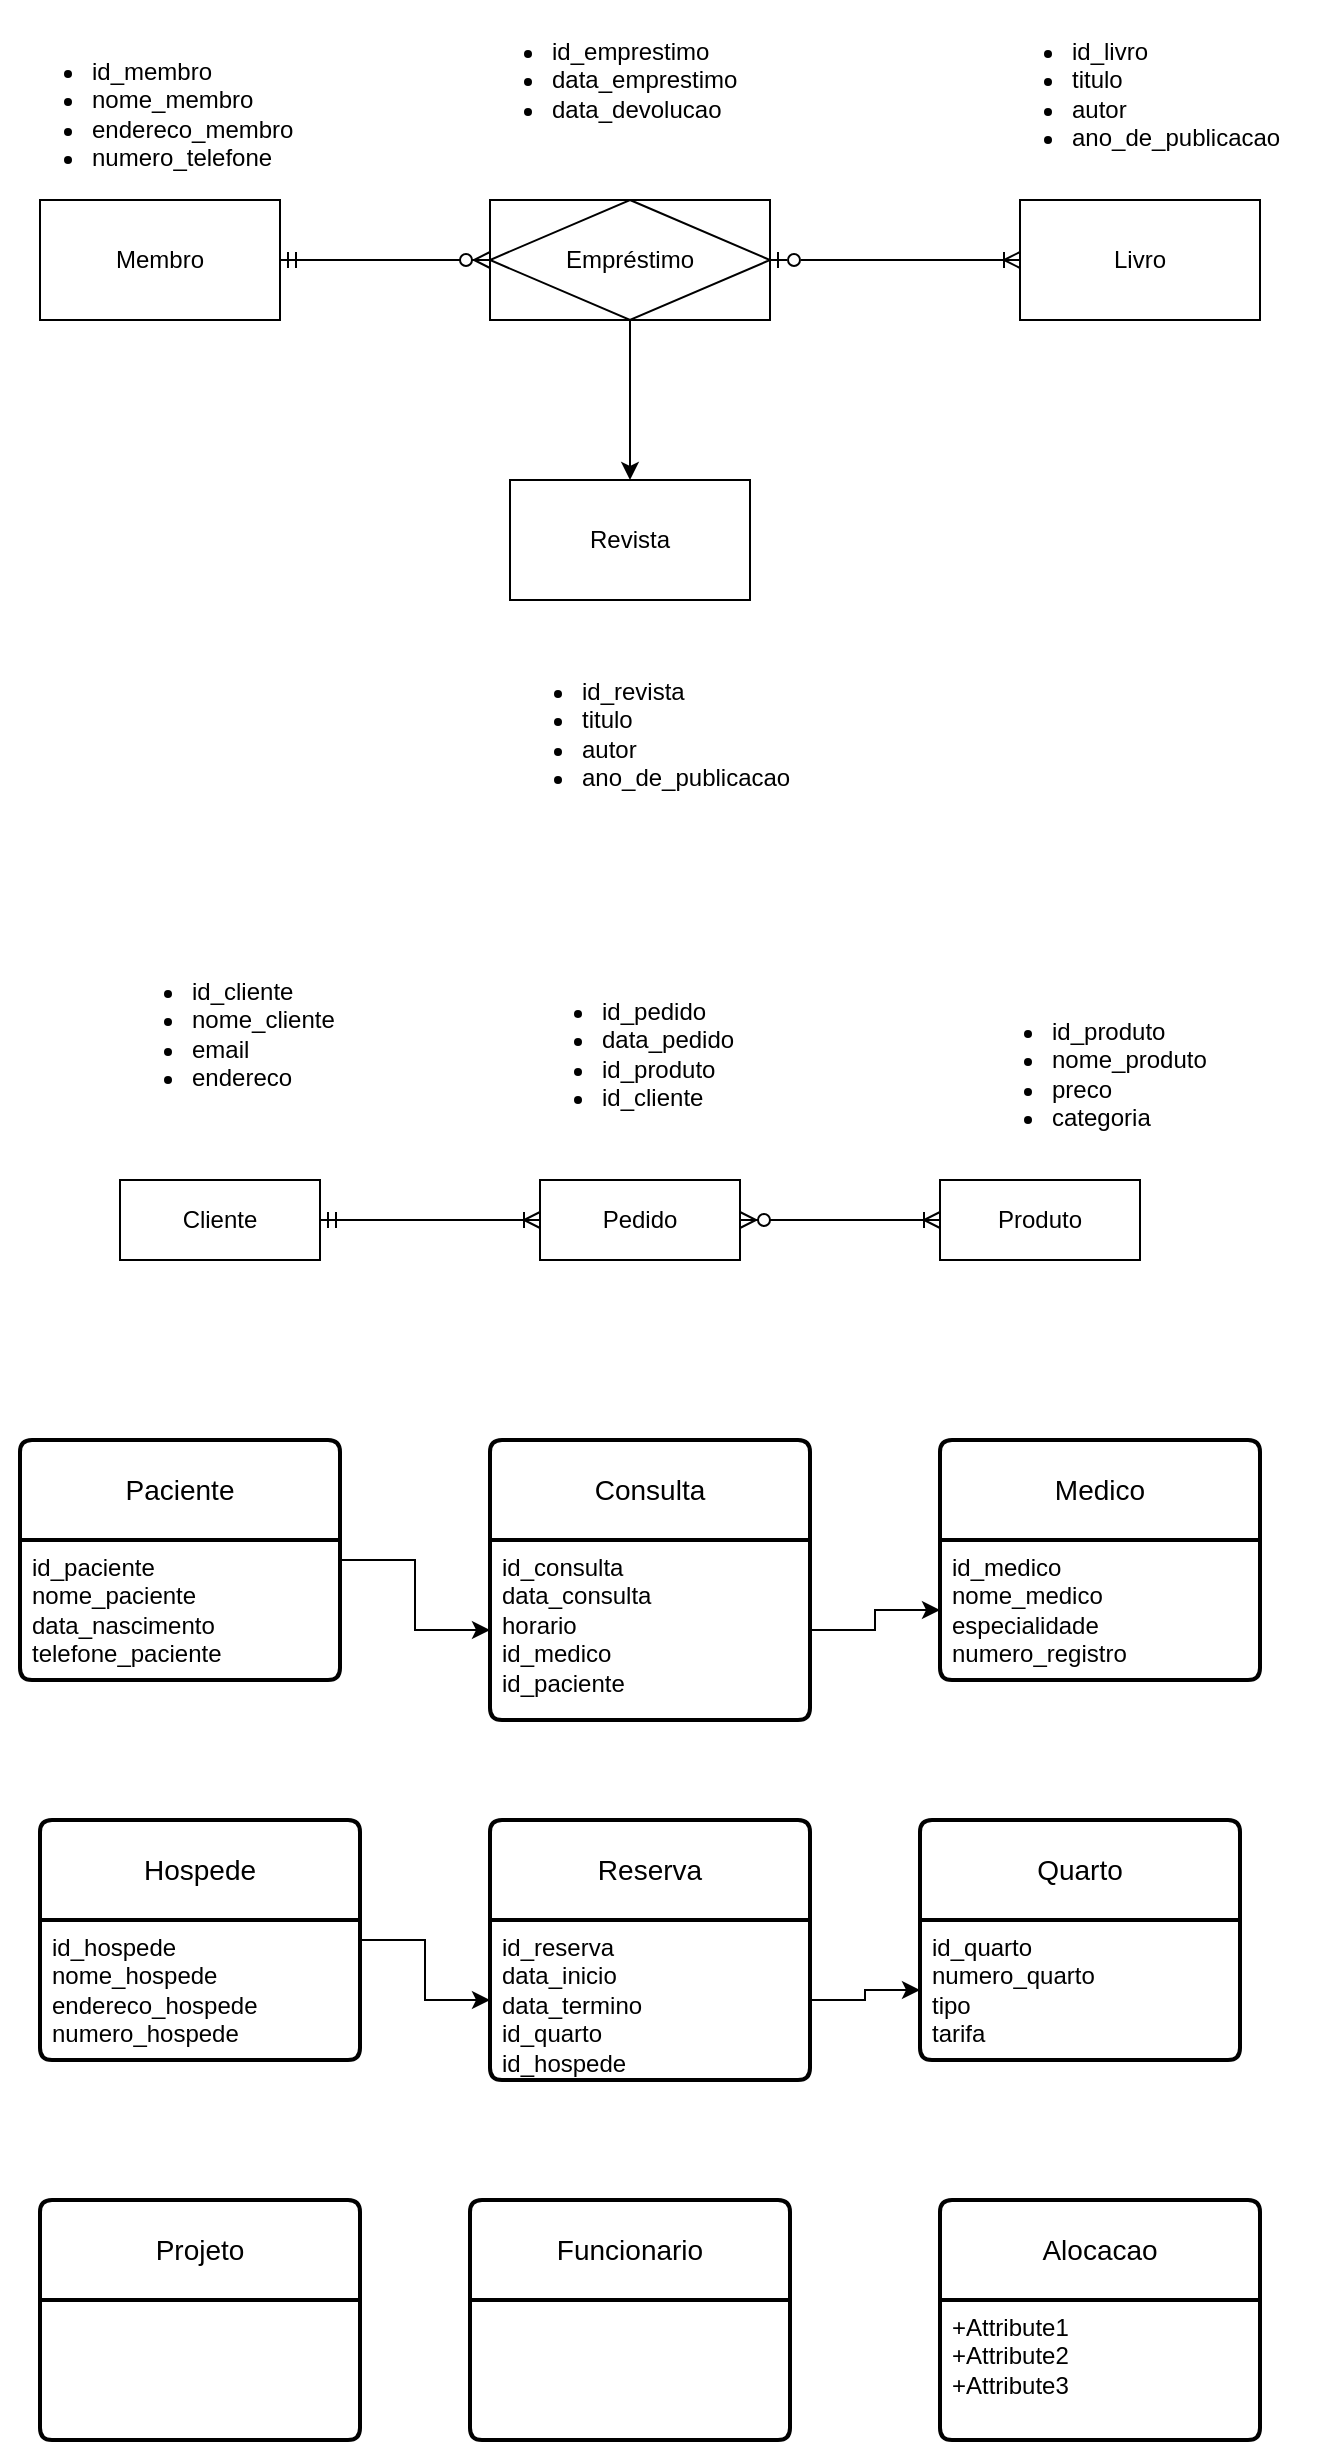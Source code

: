 <mxfile version="24.4.8" type="device">
  <diagram id="R2lEEEUBdFMjLlhIrx00" name="Page-1">
    <mxGraphModel dx="856" dy="544" grid="1" gridSize="10" guides="1" tooltips="1" connect="1" arrows="1" fold="1" page="1" pageScale="1" pageWidth="850" pageHeight="1100" math="0" shadow="0" extFonts="Permanent Marker^https://fonts.googleapis.com/css?family=Permanent+Marker">
      <root>
        <mxCell id="0" />
        <mxCell id="1" parent="0" />
        <mxCell id="2EDSjiiMvzeXfJVmKUmL-1" value="Membro" style="rounded=0;whiteSpace=wrap;html=1;" vertex="1" parent="1">
          <mxGeometry x="130" y="200" width="120" height="60" as="geometry" />
        </mxCell>
        <mxCell id="2EDSjiiMvzeXfJVmKUmL-12" value="" style="edgeStyle=orthogonalEdgeStyle;rounded=0;orthogonalLoop=1;jettySize=auto;html=1;endArrow=ERoneToMany;endFill=0;startArrow=ERzeroToOne;startFill=0;" edge="1" parent="1" source="2EDSjiiMvzeXfJVmKUmL-10" target="2EDSjiiMvzeXfJVmKUmL-11">
          <mxGeometry relative="1" as="geometry" />
        </mxCell>
        <mxCell id="2EDSjiiMvzeXfJVmKUmL-14" value="" style="edgeStyle=orthogonalEdgeStyle;rounded=0;orthogonalLoop=1;jettySize=auto;html=1;" edge="1" parent="1" source="2EDSjiiMvzeXfJVmKUmL-10" target="2EDSjiiMvzeXfJVmKUmL-13">
          <mxGeometry relative="1" as="geometry" />
        </mxCell>
        <mxCell id="2EDSjiiMvzeXfJVmKUmL-10" value="Empréstimo" style="shape=associativeEntity;whiteSpace=wrap;html=1;align=center;" vertex="1" parent="1">
          <mxGeometry x="355" y="200" width="140" height="60" as="geometry" />
        </mxCell>
        <mxCell id="2EDSjiiMvzeXfJVmKUmL-11" value="Livro" style="whiteSpace=wrap;html=1;" vertex="1" parent="1">
          <mxGeometry x="620" y="200" width="120" height="60" as="geometry" />
        </mxCell>
        <mxCell id="2EDSjiiMvzeXfJVmKUmL-13" value="Revista" style="whiteSpace=wrap;html=1;" vertex="1" parent="1">
          <mxGeometry x="365" y="340" width="120" height="60" as="geometry" />
        </mxCell>
        <mxCell id="2EDSjiiMvzeXfJVmKUmL-18" value="" style="edgeStyle=entityRelationEdgeStyle;fontSize=12;html=1;endArrow=ERzeroToMany;startArrow=ERmandOne;rounded=0;entryX=0;entryY=0.5;entryDx=0;entryDy=0;startFill=0;" edge="1" parent="1" source="2EDSjiiMvzeXfJVmKUmL-1" target="2EDSjiiMvzeXfJVmKUmL-10">
          <mxGeometry width="100" height="100" relative="1" as="geometry">
            <mxPoint x="250" y="370" as="sourcePoint" />
            <mxPoint x="350" y="270" as="targetPoint" />
          </mxGeometry>
        </mxCell>
        <mxCell id="2EDSjiiMvzeXfJVmKUmL-19" value="&lt;ul&gt;&lt;li&gt;id_emprestimo&lt;/li&gt;&lt;li&gt;data_emprestimo&lt;/li&gt;&lt;li&gt;data_devolucao&lt;/li&gt;&lt;/ul&gt;" style="text;strokeColor=none;fillColor=none;spacingLeft=4;spacingRight=4;overflow=hidden;rotatable=0;points=[[0,0.5],[1,0.5]];portConstraint=eastwest;fontSize=12;whiteSpace=wrap;html=1;" vertex="1" parent="1">
          <mxGeometry x="340" y="100" width="145" height="90" as="geometry" />
        </mxCell>
        <mxCell id="2EDSjiiMvzeXfJVmKUmL-20" value="&lt;ul&gt;&lt;li&gt;id_membro&lt;/li&gt;&lt;li&gt;nome_membro&lt;/li&gt;&lt;li&gt;endereco_membro&lt;/li&gt;&lt;li&gt;numero_telefone&lt;/li&gt;&lt;/ul&gt;" style="text;strokeColor=none;fillColor=none;spacingLeft=4;spacingRight=4;overflow=hidden;rotatable=0;points=[[0,0.5],[1,0.5]];portConstraint=eastwest;fontSize=12;whiteSpace=wrap;html=1;" vertex="1" parent="1">
          <mxGeometry x="110" y="110" width="170" height="90" as="geometry" />
        </mxCell>
        <mxCell id="2EDSjiiMvzeXfJVmKUmL-22" value="&lt;ul&gt;&lt;li&gt;id_livro&lt;/li&gt;&lt;li&gt;titulo&lt;/li&gt;&lt;li&gt;autor&lt;/li&gt;&lt;li&gt;ano_de_publicacao&lt;/li&gt;&lt;/ul&gt;" style="text;strokeColor=none;fillColor=none;spacingLeft=4;spacingRight=4;overflow=hidden;rotatable=0;points=[[0,0.5],[1,0.5]];portConstraint=eastwest;fontSize=12;whiteSpace=wrap;html=1;" vertex="1" parent="1">
          <mxGeometry x="600" y="100" width="170" height="90" as="geometry" />
        </mxCell>
        <mxCell id="2EDSjiiMvzeXfJVmKUmL-38" value="&lt;ul&gt;&lt;li&gt;id_revista&lt;/li&gt;&lt;li&gt;titulo&lt;/li&gt;&lt;li&gt;autor&lt;/li&gt;&lt;li&gt;ano_de_publicacao&lt;/li&gt;&lt;/ul&gt;" style="text;strokeColor=none;fillColor=none;spacingLeft=4;spacingRight=4;overflow=hidden;rotatable=0;points=[[0,0.5],[1,0.5]];portConstraint=eastwest;fontSize=12;whiteSpace=wrap;html=1;" vertex="1" parent="1">
          <mxGeometry x="355" y="420" width="170" height="90" as="geometry" />
        </mxCell>
        <mxCell id="2EDSjiiMvzeXfJVmKUmL-39" value="Cliente" style="whiteSpace=wrap;html=1;align=center;" vertex="1" parent="1">
          <mxGeometry x="170" y="690" width="100" height="40" as="geometry" />
        </mxCell>
        <mxCell id="2EDSjiiMvzeXfJVmKUmL-40" value="Produto" style="whiteSpace=wrap;html=1;align=center;" vertex="1" parent="1">
          <mxGeometry x="580" y="690" width="100" height="40" as="geometry" />
        </mxCell>
        <mxCell id="2EDSjiiMvzeXfJVmKUmL-41" value="Pedido" style="whiteSpace=wrap;html=1;align=center;" vertex="1" parent="1">
          <mxGeometry x="380" y="690" width="100" height="40" as="geometry" />
        </mxCell>
        <mxCell id="2EDSjiiMvzeXfJVmKUmL-46" value="&lt;ul&gt;&lt;li&gt;id_produto&lt;/li&gt;&lt;li&gt;nome_produto&lt;/li&gt;&lt;li&gt;preco&lt;/li&gt;&lt;li&gt;categoria&lt;/li&gt;&lt;/ul&gt;" style="text;strokeColor=none;fillColor=none;spacingLeft=4;spacingRight=4;overflow=hidden;rotatable=0;points=[[0,0.5],[1,0.5]];portConstraint=eastwest;fontSize=12;whiteSpace=wrap;html=1;" vertex="1" parent="1">
          <mxGeometry x="590" y="590" width="160" height="80" as="geometry" />
        </mxCell>
        <mxCell id="2EDSjiiMvzeXfJVmKUmL-47" value="&lt;ul&gt;&lt;li&gt;id_pedido&lt;/li&gt;&lt;li&gt;data_pedido&lt;/li&gt;&lt;li&gt;id_produto&lt;/li&gt;&lt;li&gt;id_cliente&lt;/li&gt;&lt;/ul&gt;" style="text;strokeColor=none;fillColor=none;spacingLeft=4;spacingRight=4;overflow=hidden;rotatable=0;points=[[0,0.5],[1,0.5]];portConstraint=eastwest;fontSize=12;whiteSpace=wrap;html=1;" vertex="1" parent="1">
          <mxGeometry x="365" y="580" width="160" height="80" as="geometry" />
        </mxCell>
        <mxCell id="2EDSjiiMvzeXfJVmKUmL-48" value="&lt;ul&gt;&lt;li&gt;id_cliente&lt;/li&gt;&lt;li&gt;nome_cliente&lt;/li&gt;&lt;li&gt;email&lt;/li&gt;&lt;li&gt;endereco&lt;/li&gt;&lt;/ul&gt;" style="text;strokeColor=none;fillColor=none;spacingLeft=4;spacingRight=4;overflow=hidden;rotatable=0;points=[[0,0.5],[1,0.5]];portConstraint=eastwest;fontSize=12;whiteSpace=wrap;html=1;" vertex="1" parent="1">
          <mxGeometry x="160" y="570" width="160" height="80" as="geometry" />
        </mxCell>
        <mxCell id="2EDSjiiMvzeXfJVmKUmL-49" value="" style="edgeStyle=entityRelationEdgeStyle;fontSize=12;html=1;endArrow=ERoneToMany;startArrow=ERmandOne;rounded=0;exitX=1;exitY=0.5;exitDx=0;exitDy=0;entryX=0;entryY=0.5;entryDx=0;entryDy=0;" edge="1" parent="1" source="2EDSjiiMvzeXfJVmKUmL-39" target="2EDSjiiMvzeXfJVmKUmL-41">
          <mxGeometry width="100" height="100" relative="1" as="geometry">
            <mxPoint x="300" y="790" as="sourcePoint" />
            <mxPoint x="400" y="690" as="targetPoint" />
          </mxGeometry>
        </mxCell>
        <mxCell id="2EDSjiiMvzeXfJVmKUmL-50" value="" style="edgeStyle=entityRelationEdgeStyle;fontSize=12;html=1;endArrow=ERoneToMany;startArrow=ERzeroToMany;rounded=0;exitX=1;exitY=0.5;exitDx=0;exitDy=0;entryX=0;entryY=0.5;entryDx=0;entryDy=0;" edge="1" parent="1" source="2EDSjiiMvzeXfJVmKUmL-41" target="2EDSjiiMvzeXfJVmKUmL-40">
          <mxGeometry width="100" height="100" relative="1" as="geometry">
            <mxPoint x="480" y="860" as="sourcePoint" />
            <mxPoint x="580" y="760" as="targetPoint" />
          </mxGeometry>
        </mxCell>
        <mxCell id="2EDSjiiMvzeXfJVmKUmL-53" value="Medico" style="swimlane;childLayout=stackLayout;horizontal=1;startSize=50;horizontalStack=0;rounded=1;fontSize=14;fontStyle=0;strokeWidth=2;resizeParent=0;resizeLast=1;shadow=0;dashed=0;align=center;arcSize=4;whiteSpace=wrap;html=1;" vertex="1" parent="1">
          <mxGeometry x="580" y="820" width="160" height="120" as="geometry" />
        </mxCell>
        <mxCell id="2EDSjiiMvzeXfJVmKUmL-54" value="id_medico&lt;div&gt;nome_medico&lt;/div&gt;&lt;div&gt;especialidade&lt;/div&gt;&lt;div&gt;numero_registro&lt;/div&gt;&lt;div&gt;&lt;br&gt;&lt;/div&gt;" style="align=left;strokeColor=none;fillColor=none;spacingLeft=4;fontSize=12;verticalAlign=top;resizable=0;rotatable=0;part=1;html=1;" vertex="1" parent="2EDSjiiMvzeXfJVmKUmL-53">
          <mxGeometry y="50" width="160" height="70" as="geometry" />
        </mxCell>
        <mxCell id="2EDSjiiMvzeXfJVmKUmL-66" value="" style="edgeStyle=orthogonalEdgeStyle;rounded=0;orthogonalLoop=1;jettySize=auto;html=1;" edge="1" parent="1" source="2EDSjiiMvzeXfJVmKUmL-55" target="2EDSjiiMvzeXfJVmKUmL-58">
          <mxGeometry relative="1" as="geometry" />
        </mxCell>
        <mxCell id="2EDSjiiMvzeXfJVmKUmL-55" value="Paciente" style="swimlane;childLayout=stackLayout;horizontal=1;startSize=50;horizontalStack=0;rounded=1;fontSize=14;fontStyle=0;strokeWidth=2;resizeParent=0;resizeLast=1;shadow=0;dashed=0;align=center;arcSize=4;whiteSpace=wrap;html=1;" vertex="1" parent="1">
          <mxGeometry x="120" y="820" width="160" height="120" as="geometry" />
        </mxCell>
        <mxCell id="2EDSjiiMvzeXfJVmKUmL-56" value="id_paciente&lt;div&gt;nome_paciente&lt;/div&gt;&lt;div&gt;data_nascimento&lt;/div&gt;&lt;div&gt;telefone_paciente&lt;br&gt;&lt;/div&gt;" style="align=left;strokeColor=none;fillColor=none;spacingLeft=4;fontSize=12;verticalAlign=top;resizable=0;rotatable=0;part=1;html=1;" vertex="1" parent="2EDSjiiMvzeXfJVmKUmL-55">
          <mxGeometry y="50" width="160" height="70" as="geometry" />
        </mxCell>
        <mxCell id="2EDSjiiMvzeXfJVmKUmL-57" value="Consulta" style="swimlane;childLayout=stackLayout;horizontal=1;startSize=50;horizontalStack=0;rounded=1;fontSize=14;fontStyle=0;strokeWidth=2;resizeParent=0;resizeLast=1;shadow=0;dashed=0;align=center;arcSize=4;whiteSpace=wrap;html=1;" vertex="1" parent="1">
          <mxGeometry x="355" y="820" width="160" height="140" as="geometry" />
        </mxCell>
        <mxCell id="2EDSjiiMvzeXfJVmKUmL-58" value="id_consulta&lt;div&gt;data_consulta&lt;/div&gt;&lt;div&gt;horario&lt;/div&gt;&lt;div&gt;id_medico&lt;/div&gt;&lt;div&gt;id_paciente&lt;/div&gt;" style="align=left;strokeColor=none;fillColor=none;spacingLeft=4;fontSize=12;verticalAlign=top;resizable=0;rotatable=0;part=1;html=1;" vertex="1" parent="2EDSjiiMvzeXfJVmKUmL-57">
          <mxGeometry y="50" width="160" height="90" as="geometry" />
        </mxCell>
        <mxCell id="2EDSjiiMvzeXfJVmKUmL-60" value="Quarto" style="swimlane;childLayout=stackLayout;horizontal=1;startSize=50;horizontalStack=0;rounded=1;fontSize=14;fontStyle=0;strokeWidth=2;resizeParent=0;resizeLast=1;shadow=0;dashed=0;align=center;arcSize=4;whiteSpace=wrap;html=1;" vertex="1" parent="1">
          <mxGeometry x="570" y="1010" width="160" height="120" as="geometry" />
        </mxCell>
        <mxCell id="2EDSjiiMvzeXfJVmKUmL-61" value="id_quarto&lt;div&gt;numero_quarto&lt;/div&gt;&lt;div&gt;tipo&lt;/div&gt;&lt;div&gt;tarifa&lt;/div&gt;" style="align=left;strokeColor=none;fillColor=none;spacingLeft=4;fontSize=12;verticalAlign=top;resizable=0;rotatable=0;part=1;html=1;" vertex="1" parent="2EDSjiiMvzeXfJVmKUmL-60">
          <mxGeometry y="50" width="160" height="70" as="geometry" />
        </mxCell>
        <mxCell id="2EDSjiiMvzeXfJVmKUmL-68" value="" style="edgeStyle=orthogonalEdgeStyle;rounded=0;orthogonalLoop=1;jettySize=auto;html=1;" edge="1" parent="1" source="2EDSjiiMvzeXfJVmKUmL-62" target="2EDSjiiMvzeXfJVmKUmL-65">
          <mxGeometry relative="1" as="geometry" />
        </mxCell>
        <mxCell id="2EDSjiiMvzeXfJVmKUmL-62" value="Hospede" style="swimlane;childLayout=stackLayout;horizontal=1;startSize=50;horizontalStack=0;rounded=1;fontSize=14;fontStyle=0;strokeWidth=2;resizeParent=0;resizeLast=1;shadow=0;dashed=0;align=center;arcSize=4;whiteSpace=wrap;html=1;" vertex="1" parent="1">
          <mxGeometry x="130" y="1010" width="160" height="120" as="geometry" />
        </mxCell>
        <mxCell id="2EDSjiiMvzeXfJVmKUmL-63" value="id_hospede&lt;div&gt;nome_hospede&lt;/div&gt;&lt;div&gt;endereco_hospede&lt;/div&gt;&lt;div&gt;numero_hospede&lt;/div&gt;" style="align=left;strokeColor=none;fillColor=none;spacingLeft=4;fontSize=12;verticalAlign=top;resizable=0;rotatable=0;part=1;html=1;" vertex="1" parent="2EDSjiiMvzeXfJVmKUmL-62">
          <mxGeometry y="50" width="160" height="70" as="geometry" />
        </mxCell>
        <mxCell id="2EDSjiiMvzeXfJVmKUmL-64" value="Reserva" style="swimlane;childLayout=stackLayout;horizontal=1;startSize=50;horizontalStack=0;rounded=1;fontSize=14;fontStyle=0;strokeWidth=2;resizeParent=0;resizeLast=1;shadow=0;dashed=0;align=center;arcSize=4;whiteSpace=wrap;html=1;" vertex="1" parent="1">
          <mxGeometry x="355" y="1010" width="160" height="130" as="geometry" />
        </mxCell>
        <mxCell id="2EDSjiiMvzeXfJVmKUmL-65" value="id_reserva&lt;div&gt;data_inicio&lt;/div&gt;&lt;div&gt;data_termino&lt;/div&gt;&lt;div&gt;id_quarto&lt;/div&gt;&lt;div&gt;id_hospede&lt;/div&gt;" style="align=left;strokeColor=none;fillColor=none;spacingLeft=4;fontSize=12;verticalAlign=top;resizable=0;rotatable=0;part=1;html=1;" vertex="1" parent="2EDSjiiMvzeXfJVmKUmL-64">
          <mxGeometry y="50" width="160" height="80" as="geometry" />
        </mxCell>
        <mxCell id="2EDSjiiMvzeXfJVmKUmL-67" value="" style="edgeStyle=orthogonalEdgeStyle;rounded=0;orthogonalLoop=1;jettySize=auto;html=1;" edge="1" parent="1" source="2EDSjiiMvzeXfJVmKUmL-58" target="2EDSjiiMvzeXfJVmKUmL-54">
          <mxGeometry relative="1" as="geometry" />
        </mxCell>
        <mxCell id="2EDSjiiMvzeXfJVmKUmL-69" value="" style="edgeStyle=orthogonalEdgeStyle;rounded=0;orthogonalLoop=1;jettySize=auto;html=1;" edge="1" parent="1" source="2EDSjiiMvzeXfJVmKUmL-65" target="2EDSjiiMvzeXfJVmKUmL-61">
          <mxGeometry relative="1" as="geometry" />
        </mxCell>
        <mxCell id="2EDSjiiMvzeXfJVmKUmL-70" value="Projeto" style="swimlane;childLayout=stackLayout;horizontal=1;startSize=50;horizontalStack=0;rounded=1;fontSize=14;fontStyle=0;strokeWidth=2;resizeParent=0;resizeLast=1;shadow=0;dashed=0;align=center;arcSize=4;whiteSpace=wrap;html=1;" vertex="1" parent="1">
          <mxGeometry x="130" y="1200" width="160" height="120" as="geometry" />
        </mxCell>
        <mxCell id="2EDSjiiMvzeXfJVmKUmL-72" value="Funcionario" style="swimlane;childLayout=stackLayout;horizontal=1;startSize=50;horizontalStack=0;rounded=1;fontSize=14;fontStyle=0;strokeWidth=2;resizeParent=0;resizeLast=1;shadow=0;dashed=0;align=center;arcSize=4;whiteSpace=wrap;html=1;" vertex="1" parent="1">
          <mxGeometry x="345" y="1200" width="160" height="120" as="geometry" />
        </mxCell>
        <mxCell id="2EDSjiiMvzeXfJVmKUmL-74" value="Alocacao" style="swimlane;childLayout=stackLayout;horizontal=1;startSize=50;horizontalStack=0;rounded=1;fontSize=14;fontStyle=0;strokeWidth=2;resizeParent=0;resizeLast=1;shadow=0;dashed=0;align=center;arcSize=4;whiteSpace=wrap;html=1;" vertex="1" parent="1">
          <mxGeometry x="580" y="1200" width="160" height="120" as="geometry" />
        </mxCell>
        <mxCell id="2EDSjiiMvzeXfJVmKUmL-75" value="+Attribute1&#xa;+Attribute2&#xa;+Attribute3" style="align=left;strokeColor=none;fillColor=none;spacingLeft=4;fontSize=12;verticalAlign=top;resizable=0;rotatable=0;part=1;html=1;" vertex="1" parent="2EDSjiiMvzeXfJVmKUmL-74">
          <mxGeometry y="50" width="160" height="70" as="geometry" />
        </mxCell>
      </root>
    </mxGraphModel>
  </diagram>
</mxfile>
